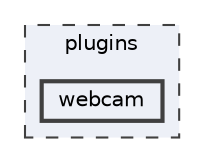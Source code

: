 digraph "/home/friedel/devel/ILLIXR/plugins/webcam"
{
 // LATEX_PDF_SIZE
  bgcolor="transparent";
  edge [fontname=Helvetica,fontsize=10,labelfontname=Helvetica,labelfontsize=10];
  node [fontname=Helvetica,fontsize=10,shape=box,height=0.2,width=0.4];
  compound=true
  subgraph clusterdir_38c8d24aef3972a7f87b834274e76e31 {
    graph [ bgcolor="#edf0f7", pencolor="grey25", label="plugins", fontname=Helvetica,fontsize=10 style="filled,dashed", URL="dir_38c8d24aef3972a7f87b834274e76e31.html",tooltip=""]
  dir_ac9ed797635fd2e5728bf6c5d114dd73 [label="webcam", fillcolor="#edf0f7", color="grey25", style="filled,bold", URL="dir_ac9ed797635fd2e5728bf6c5d114dd73.html",tooltip=""];
  }
}

